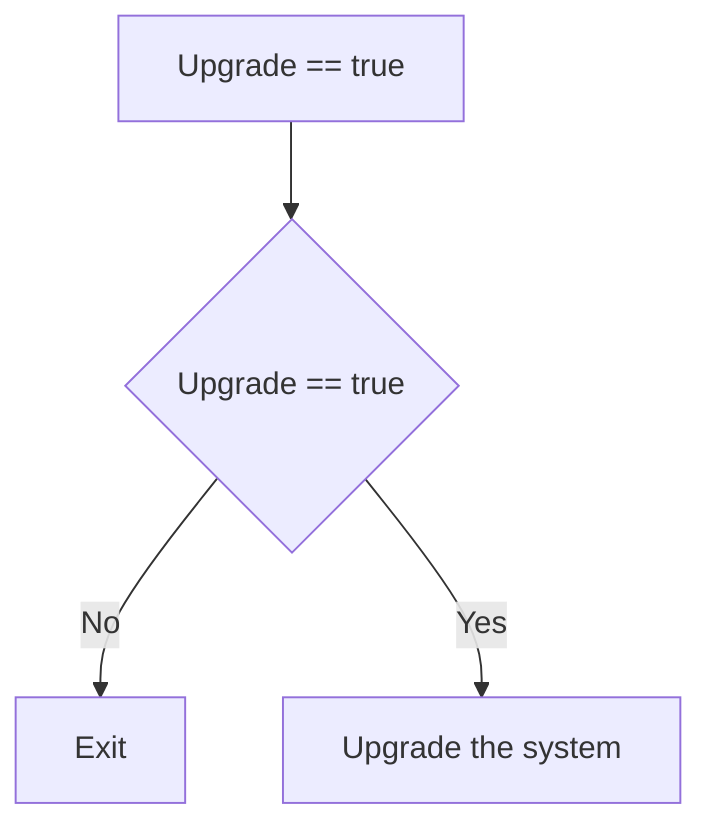 graph TD
    A[Upgrade == true] --> B{Upgrade == true}
    B -->|No| C[Exit]
    B -->|Yes| D[Upgrade the system]